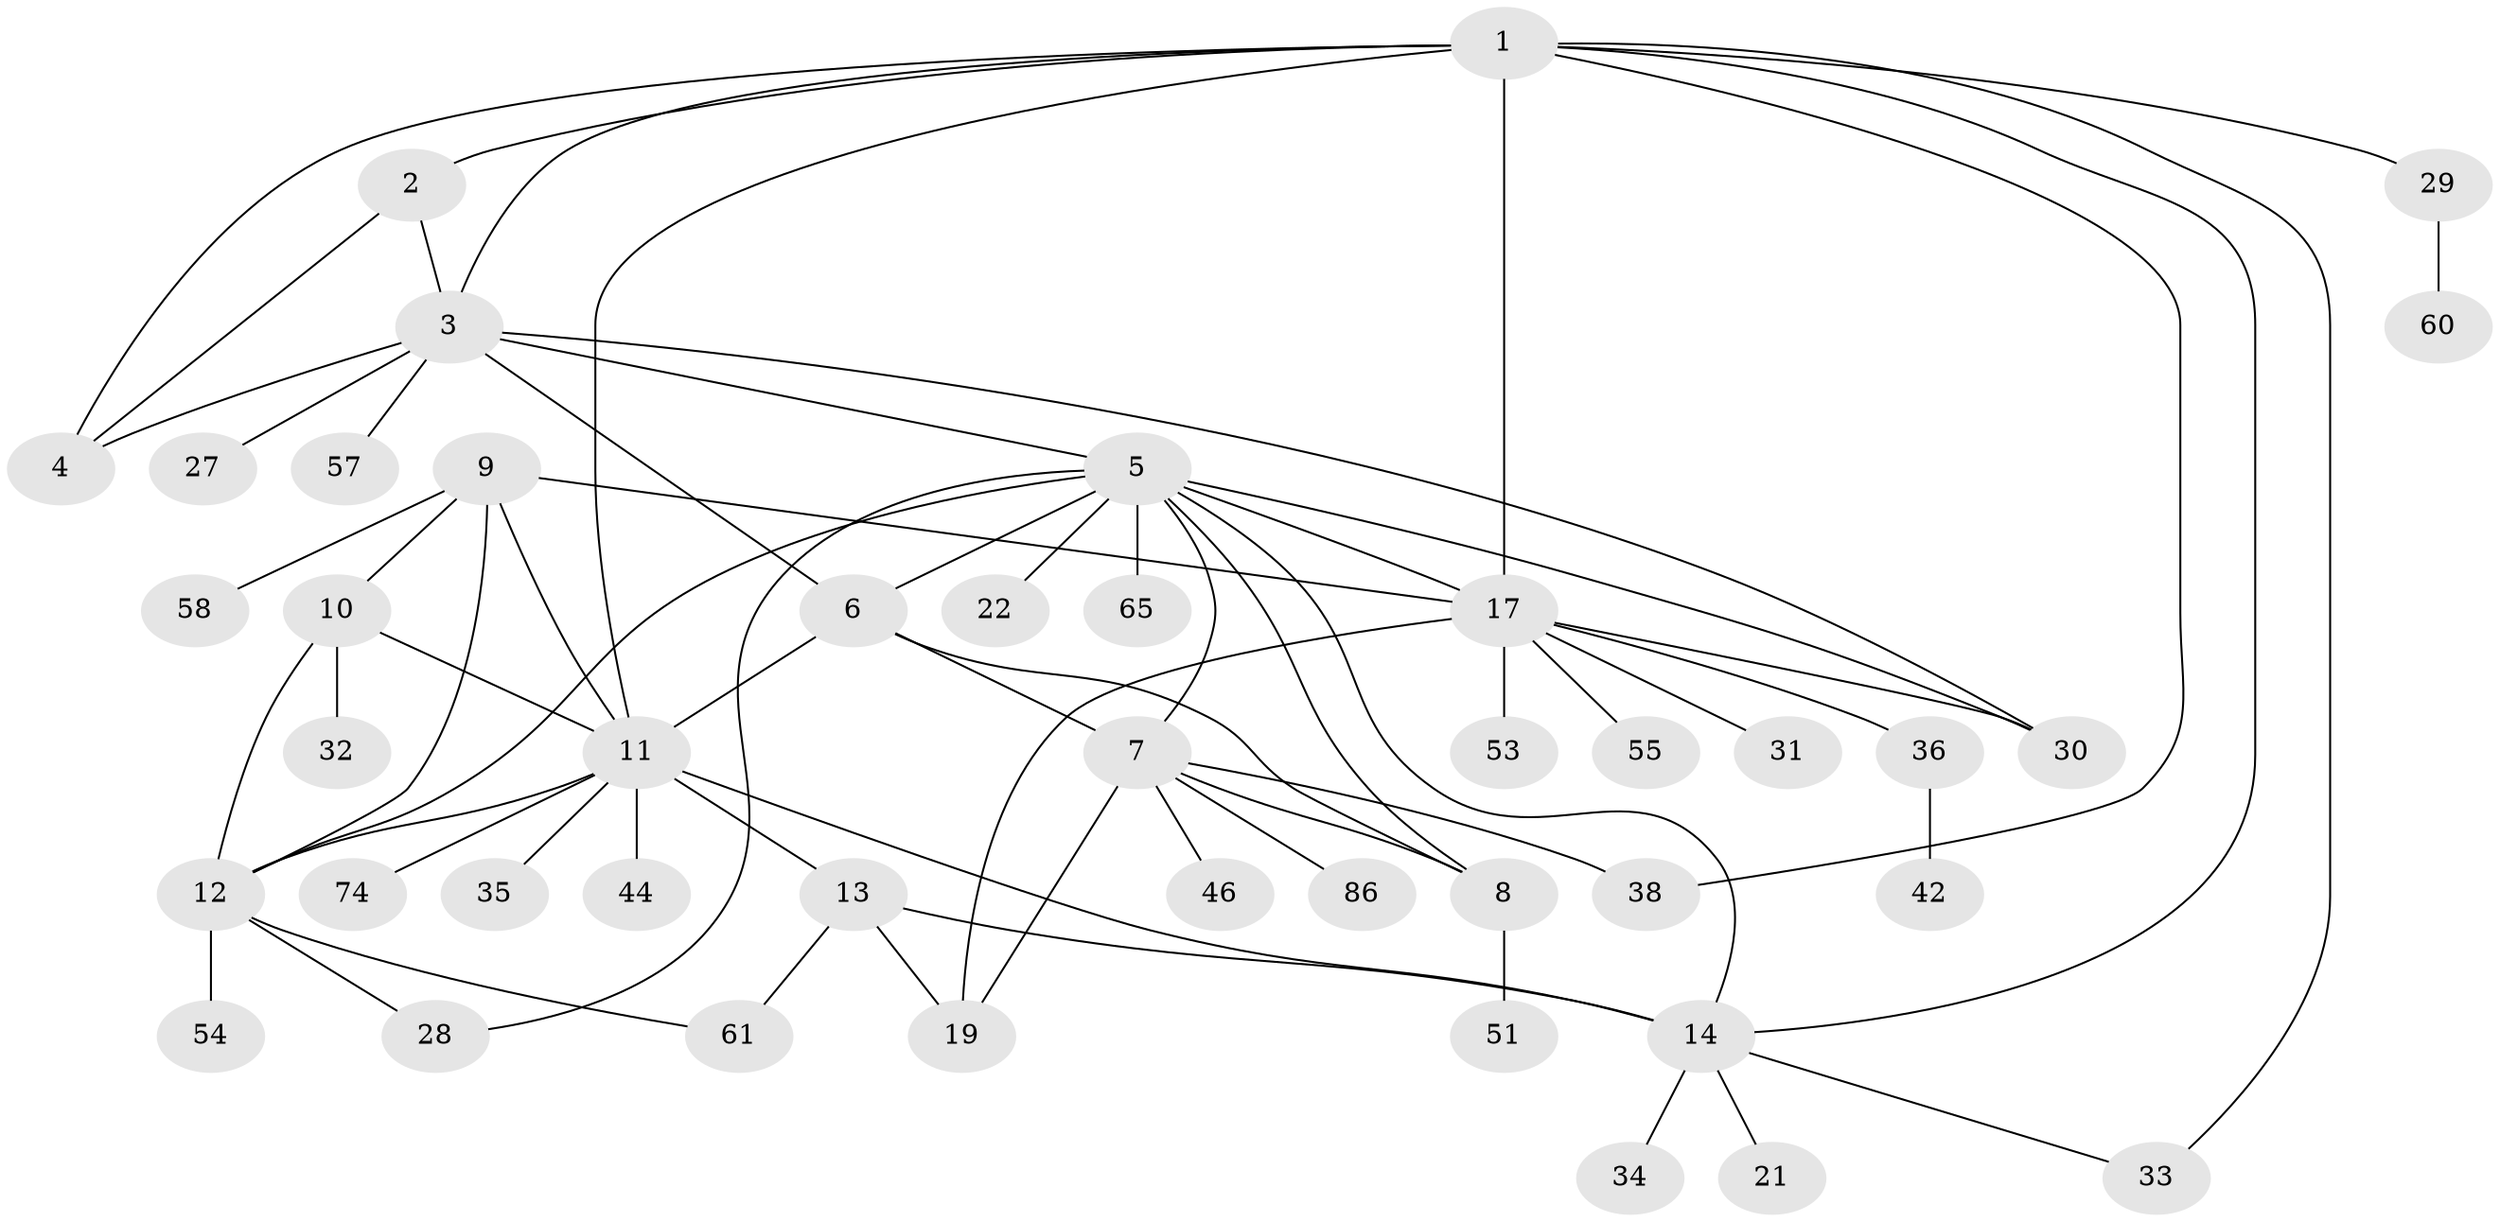 // original degree distribution, {11: 0.022988505747126436, 3: 0.10344827586206896, 10: 0.034482758620689655, 5: 0.04597701149425287, 8: 0.011494252873563218, 4: 0.05747126436781609, 7: 0.022988505747126436, 14: 0.011494252873563218, 6: 0.022988505747126436, 1: 0.5172413793103449, 2: 0.14942528735632185}
// Generated by graph-tools (version 1.1) at 2025/15/03/09/25 04:15:59]
// undirected, 43 vertices, 67 edges
graph export_dot {
graph [start="1"]
  node [color=gray90,style=filled];
  1;
  2;
  3 [super="+50+37+40"];
  4;
  5;
  6;
  7;
  8;
  9;
  10 [super="+70"];
  11 [super="+23+24+64+16"];
  12;
  13 [super="+15"];
  14 [super="+66+87+76"];
  17 [super="+25+18+43+59+75+83+78+73"];
  19 [super="+20+77"];
  21;
  22;
  27;
  28;
  29 [super="+68"];
  30 [super="+45+82"];
  31;
  32;
  33 [super="+49+41"];
  34;
  35;
  36;
  38 [super="+48"];
  42;
  44;
  46;
  51 [super="+52"];
  53;
  54;
  55;
  57;
  58;
  60;
  61;
  65;
  74;
  86;
  1 -- 2;
  1 -- 3;
  1 -- 4;
  1 -- 11 [weight=2];
  1 -- 14;
  1 -- 29;
  1 -- 38;
  1 -- 17 [weight=2];
  1 -- 33;
  2 -- 3;
  2 -- 4;
  3 -- 4;
  3 -- 6;
  3 -- 27;
  3 -- 57;
  3 -- 5;
  3 -- 30;
  5 -- 6;
  5 -- 7;
  5 -- 8;
  5 -- 12;
  5 -- 22;
  5 -- 28;
  5 -- 30;
  5 -- 65;
  5 -- 14;
  5 -- 17;
  6 -- 7;
  6 -- 8;
  6 -- 11;
  7 -- 8;
  7 -- 19 [weight=2];
  7 -- 46;
  7 -- 86;
  7 -- 38;
  8 -- 51;
  9 -- 10;
  9 -- 11;
  9 -- 12;
  9 -- 17;
  9 -- 58;
  10 -- 11;
  10 -- 12;
  10 -- 32;
  11 -- 12;
  11 -- 35;
  11 -- 44;
  11 -- 74;
  11 -- 13 [weight=2];
  11 -- 14;
  12 -- 28;
  12 -- 54;
  12 -- 61;
  13 -- 14 [weight=2];
  13 -- 61;
  13 -- 19;
  14 -- 21;
  14 -- 33;
  14 -- 34;
  17 -- 19 [weight=4];
  17 -- 31;
  17 -- 36;
  17 -- 53;
  17 -- 30;
  17 -- 55;
  29 -- 60;
  36 -- 42;
}
